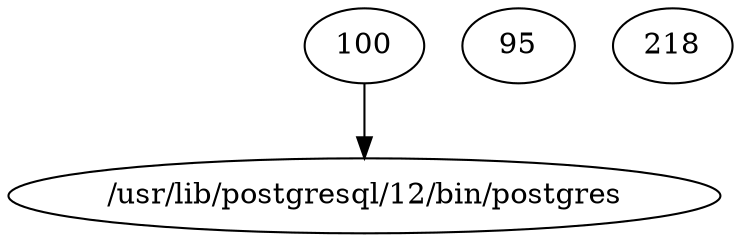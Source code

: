 strict digraph G {
  1 [ label="/usr/lib/postgresql/12/bin/postgres" ];
  2 [ label="100" ];
  3 [ label="95" ];
  4 [ label="218" ];
  2 -> 1 [ label="" ];
}
